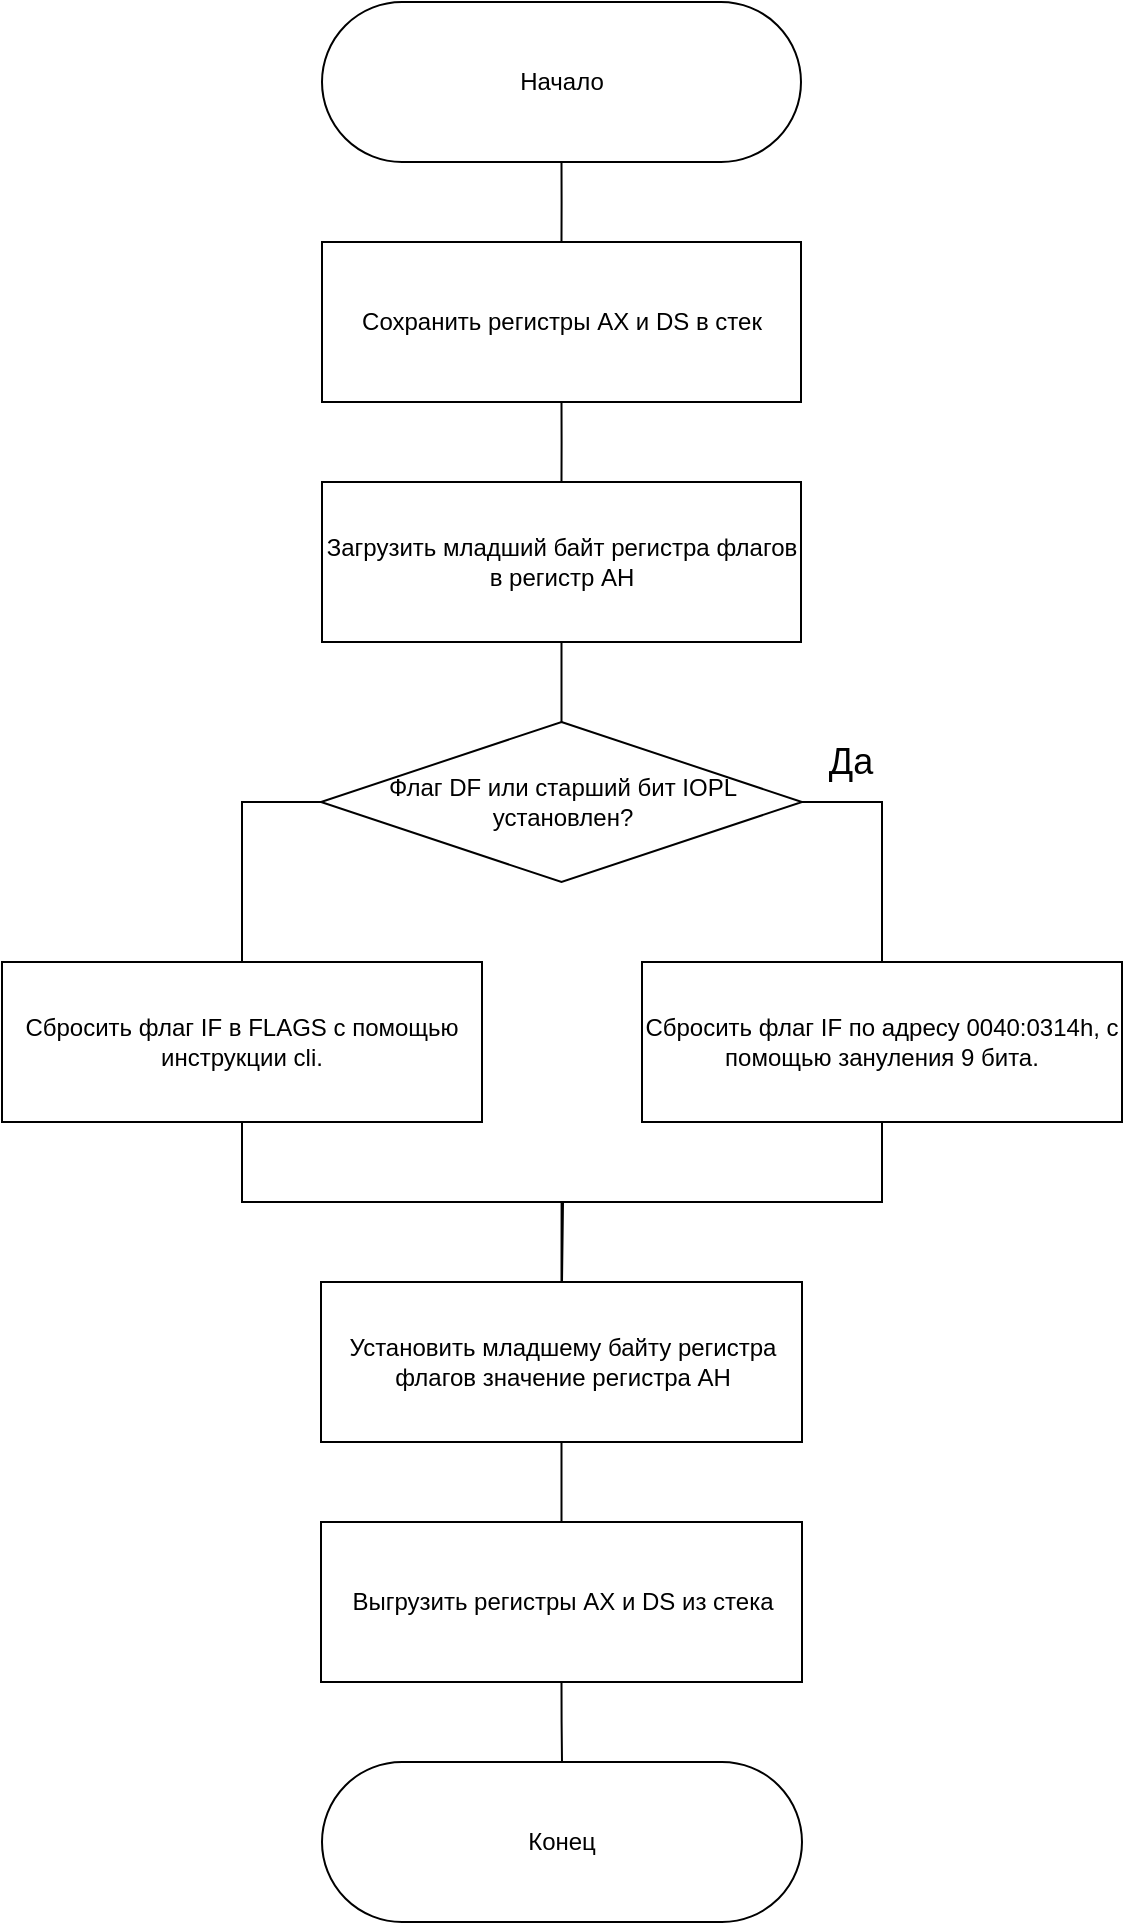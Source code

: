 <mxfile version="15.2.9" type="device" pages="4"><diagram id="9OYuYNbNstz695QazaEi" name="sub_1"><mxGraphModel dx="1609" dy="480" grid="1" gridSize="10" guides="1" tooltips="1" connect="1" arrows="1" fold="1" page="1" pageScale="1" pageWidth="827" pageHeight="1169" math="0" shadow="0"><root><mxCell id="0"/><mxCell id="1" parent="0"/><mxCell id="rHBvBb82TbLOS8bORTAL-12" style="edgeStyle=orthogonalEdgeStyle;rounded=0;orthogonalLoop=1;jettySize=auto;html=1;exitX=0.5;exitY=1;exitDx=0;exitDy=0;endArrow=none;endFill=0;" parent="1" source="rHBvBb82TbLOS8bORTAL-1" target="rHBvBb82TbLOS8bORTAL-2" edge="1"><mxGeometry relative="1" as="geometry"/></mxCell><mxCell id="rHBvBb82TbLOS8bORTAL-1" value="Начало" style="rounded=1;whiteSpace=wrap;html=1;arcSize=50;" parent="1" vertex="1"><mxGeometry x="-640" width="239.5" height="80" as="geometry"/></mxCell><mxCell id="rHBvBb82TbLOS8bORTAL-11" style="edgeStyle=orthogonalEdgeStyle;rounded=0;orthogonalLoop=1;jettySize=auto;html=1;exitX=0.5;exitY=1;exitDx=0;exitDy=0;endArrow=none;endFill=0;" parent="1" source="rHBvBb82TbLOS8bORTAL-2" target="rHBvBb82TbLOS8bORTAL-3" edge="1"><mxGeometry relative="1" as="geometry"/></mxCell><mxCell id="rHBvBb82TbLOS8bORTAL-2" value="Сохранить регистры АХ и DS в стек" style="rounded=0;whiteSpace=wrap;html=1;" parent="1" vertex="1"><mxGeometry x="-640" y="120" width="239.5" height="80" as="geometry"/></mxCell><mxCell id="rHBvBb82TbLOS8bORTAL-10" style="edgeStyle=orthogonalEdgeStyle;rounded=0;orthogonalLoop=1;jettySize=auto;html=1;exitX=0.5;exitY=1;exitDx=0;exitDy=0;entryX=0.5;entryY=0;entryDx=0;entryDy=0;endArrow=none;endFill=0;" parent="1" source="rHBvBb82TbLOS8bORTAL-3" target="rHBvBb82TbLOS8bORTAL-4" edge="1"><mxGeometry relative="1" as="geometry"/></mxCell><mxCell id="rHBvBb82TbLOS8bORTAL-3" value="Загрузить младший байт регистра флагов в регистр AH" style="rounded=0;whiteSpace=wrap;html=1;" parent="1" vertex="1"><mxGeometry x="-640" y="240" width="239.5" height="80" as="geometry"/></mxCell><mxCell id="rHBvBb82TbLOS8bORTAL-7" style="edgeStyle=orthogonalEdgeStyle;rounded=0;orthogonalLoop=1;jettySize=auto;html=1;exitX=1;exitY=0.5;exitDx=0;exitDy=0;endArrow=none;endFill=0;" parent="1" source="rHBvBb82TbLOS8bORTAL-4" target="rHBvBb82TbLOS8bORTAL-5" edge="1"><mxGeometry relative="1" as="geometry"/></mxCell><mxCell id="rHBvBb82TbLOS8bORTAL-9" style="edgeStyle=orthogonalEdgeStyle;rounded=0;orthogonalLoop=1;jettySize=auto;html=1;exitX=0;exitY=0.5;exitDx=0;exitDy=0;endArrow=none;endFill=0;" parent="1" source="rHBvBb82TbLOS8bORTAL-4" target="rHBvBb82TbLOS8bORTAL-6" edge="1"><mxGeometry relative="1" as="geometry"/></mxCell><mxCell id="rHBvBb82TbLOS8bORTAL-4" value="Флаг DF или старший бит IOPL установлен?" style="rhombus;whiteSpace=wrap;html=1;" parent="1" vertex="1"><mxGeometry x="-640.5" y="360" width="240.5" height="80" as="geometry"/></mxCell><mxCell id="FfLWWWYqzShx6WknrvDf-2" style="edgeStyle=orthogonalEdgeStyle;rounded=0;orthogonalLoop=1;jettySize=auto;html=1;exitX=0.5;exitY=1;exitDx=0;exitDy=0;endArrow=none;endFill=0;" parent="1" source="rHBvBb82TbLOS8bORTAL-5" edge="1"><mxGeometry relative="1" as="geometry"><mxPoint x="-520" y="640" as="targetPoint"/></mxGeometry></mxCell><mxCell id="rHBvBb82TbLOS8bORTAL-5" value="&lt;div&gt;Сбросить флаг IF по адресу 0040:0314h, с помощью зануления 9 бита.&lt;br&gt;&lt;/div&gt;" style="rounded=0;whiteSpace=wrap;html=1;" parent="1" vertex="1"><mxGeometry x="-480" y="480" width="240" height="80" as="geometry"/></mxCell><mxCell id="FfLWWWYqzShx6WknrvDf-1" style="edgeStyle=orthogonalEdgeStyle;rounded=0;orthogonalLoop=1;jettySize=auto;html=1;exitX=0.5;exitY=1;exitDx=0;exitDy=0;entryX=0.5;entryY=0;entryDx=0;entryDy=0;endArrow=none;endFill=0;" parent="1" source="rHBvBb82TbLOS8bORTAL-6" target="rHBvBb82TbLOS8bORTAL-13" edge="1"><mxGeometry relative="1" as="geometry"/></mxCell><mxCell id="rHBvBb82TbLOS8bORTAL-6" value="Сбросить флаг IF в FLAGS с помощью инструкции cli." style="rounded=0;whiteSpace=wrap;html=1;" parent="1" vertex="1"><mxGeometry x="-800" y="480" width="240" height="80" as="geometry"/></mxCell><mxCell id="rHBvBb82TbLOS8bORTAL-8" value="&lt;font style=&quot;font-size: 18px&quot;&gt;Да&lt;/font&gt;" style="text;html=1;align=center;verticalAlign=middle;resizable=0;points=[];autosize=1;" parent="1" vertex="1"><mxGeometry x="-396.5" y="370" width="40" height="20" as="geometry"/></mxCell><mxCell id="FfLWWWYqzShx6WknrvDf-3" style="edgeStyle=orthogonalEdgeStyle;rounded=0;orthogonalLoop=1;jettySize=auto;html=1;exitX=0.5;exitY=1;exitDx=0;exitDy=0;entryX=0.5;entryY=0;entryDx=0;entryDy=0;endArrow=none;endFill=0;" parent="1" source="rHBvBb82TbLOS8bORTAL-13" target="rHBvBb82TbLOS8bORTAL-16" edge="1"><mxGeometry relative="1" as="geometry"/></mxCell><mxCell id="rHBvBb82TbLOS8bORTAL-13" value="Установить младшему байту регистра флагов значение регистра AH" style="rounded=0;whiteSpace=wrap;html=1;" parent="1" vertex="1"><mxGeometry x="-640.5" y="640" width="240.5" height="80" as="geometry"/></mxCell><mxCell id="FfLWWWYqzShx6WknrvDf-5" style="edgeStyle=orthogonalEdgeStyle;rounded=0;orthogonalLoop=1;jettySize=auto;html=1;exitX=0.5;exitY=1;exitDx=0;exitDy=0;entryX=0.5;entryY=0;entryDx=0;entryDy=0;endArrow=none;endFill=0;" parent="1" source="rHBvBb82TbLOS8bORTAL-16" target="rHBvBb82TbLOS8bORTAL-24" edge="1"><mxGeometry relative="1" as="geometry"/></mxCell><mxCell id="rHBvBb82TbLOS8bORTAL-16" value="Выгрузить регистры AX и DS из стека" style="rounded=0;whiteSpace=wrap;html=1;" parent="1" vertex="1"><mxGeometry x="-640.5" y="760" width="240.5" height="80" as="geometry"/></mxCell><mxCell id="rHBvBb82TbLOS8bORTAL-24" value="Конец" style="rounded=1;whiteSpace=wrap;html=1;arcSize=50;" parent="1" vertex="1"><mxGeometry x="-640" y="880" width="240" height="80" as="geometry"/></mxCell></root></mxGraphModel></diagram><diagram id="SX0Qq1imN1KAoibZKOXa" name="int8h_1"><mxGraphModel dx="782" dy="480" grid="1" gridSize="10" guides="1" tooltips="1" connect="1" arrows="1" fold="1" page="1" pageScale="1" pageWidth="827" pageHeight="1169" math="0" shadow="0"><root><mxCell id="eEMbvdqE7RPkW90CBtaB-0"/><mxCell id="eEMbvdqE7RPkW90CBtaB-1" parent="eEMbvdqE7RPkW90CBtaB-0"/><mxCell id="EImRHvTrPUnVAWraqlit-0" style="edgeStyle=orthogonalEdgeStyle;rounded=0;orthogonalLoop=1;jettySize=auto;html=1;exitX=0.5;exitY=1;exitDx=0;exitDy=0;endArrow=none;endFill=0;" parent="eEMbvdqE7RPkW90CBtaB-1" source="EImRHvTrPUnVAWraqlit-1" target="EImRHvTrPUnVAWraqlit-3" edge="1"><mxGeometry relative="1" as="geometry"/></mxCell><mxCell id="EImRHvTrPUnVAWraqlit-1" value="Начало" style="rounded=1;whiteSpace=wrap;html=1;arcSize=50;" parent="eEMbvdqE7RPkW90CBtaB-1" vertex="1"><mxGeometry x="40" width="240" height="80" as="geometry"/></mxCell><mxCell id="EImRHvTrPUnVAWraqlit-2" style="edgeStyle=orthogonalEdgeStyle;rounded=0;orthogonalLoop=1;jettySize=auto;html=1;exitX=0.5;exitY=1;exitDx=0;exitDy=0;endArrow=none;endFill=0;" parent="eEMbvdqE7RPkW90CBtaB-1" source="EImRHvTrPUnVAWraqlit-3" target="EImRHvTrPUnVAWraqlit-5" edge="1"><mxGeometry relative="1" as="geometry"/></mxCell><mxCell id="EImRHvTrPUnVAWraqlit-3" value="Вызвать cопрограмму sub_1" style="shape=process;whiteSpace=wrap;html=1;backgroundOutline=1;" parent="eEMbvdqE7RPkW90CBtaB-1" vertex="1"><mxGeometry x="40" y="120" width="240" height="80" as="geometry"/></mxCell><mxCell id="EImRHvTrPUnVAWraqlit-4" style="edgeStyle=orthogonalEdgeStyle;rounded=0;orthogonalLoop=1;jettySize=auto;html=1;exitX=0.5;exitY=1;exitDx=0;exitDy=0;endArrow=none;endFill=0;" parent="eEMbvdqE7RPkW90CBtaB-1" source="EImRHvTrPUnVAWraqlit-5" target="EImRHvTrPUnVAWraqlit-7" edge="1"><mxGeometry relative="1" as="geometry"/></mxCell><mxCell id="EImRHvTrPUnVAWraqlit-5" value="Сохранить регистры AX, DX, DS, ES в стек" style="rounded=0;whiteSpace=wrap;html=1;" parent="eEMbvdqE7RPkW90CBtaB-1" vertex="1"><mxGeometry x="40" y="240" width="240" height="80" as="geometry"/></mxCell><mxCell id="EImRHvTrPUnVAWraqlit-6" style="edgeStyle=orthogonalEdgeStyle;rounded=0;orthogonalLoop=1;jettySize=auto;html=1;exitX=0.5;exitY=1;exitDx=0;exitDy=0;endArrow=none;endFill=0;" parent="eEMbvdqE7RPkW90CBtaB-1" source="EImRHvTrPUnVAWraqlit-7" target="EImRHvTrPUnVAWraqlit-10" edge="1"><mxGeometry relative="1" as="geometry"/></mxCell><mxCell id="EImRHvTrPUnVAWraqlit-7" value="Инкремент младшей части таймера" style="rounded=0;whiteSpace=wrap;html=1;" parent="eEMbvdqE7RPkW90CBtaB-1" vertex="1"><mxGeometry x="40" y="360" width="240" height="80" as="geometry"/></mxCell><mxCell id="EImRHvTrPUnVAWraqlit-8" style="edgeStyle=orthogonalEdgeStyle;rounded=0;orthogonalLoop=1;jettySize=auto;html=1;exitX=1;exitY=0.5;exitDx=0;exitDy=0;endArrow=blockThin;endFill=1;" parent="eEMbvdqE7RPkW90CBtaB-1" source="EImRHvTrPUnVAWraqlit-10" target="EImRHvTrPUnVAWraqlit-12" edge="1"><mxGeometry relative="1" as="geometry"/></mxCell><mxCell id="OXXyqv7KHiDBg69ZTh7E-0" style="edgeStyle=orthogonalEdgeStyle;rounded=0;orthogonalLoop=1;jettySize=auto;html=1;exitX=0;exitY=0.5;exitDx=0;exitDy=0;entryX=0.5;entryY=0;entryDx=0;entryDy=0;endArrow=none;endFill=0;" parent="eEMbvdqE7RPkW90CBtaB-1" source="EImRHvTrPUnVAWraqlit-10" target="755odleRXHrMGuFZXoce-0" edge="1"><mxGeometry relative="1" as="geometry"><Array as="points"><mxPoint x="20" y="520"/><mxPoint x="20" y="680"/><mxPoint x="160" y="680"/></Array></mxGeometry></mxCell><mxCell id="EImRHvTrPUnVAWraqlit-10" value="Младшая часть таймера равно нулю?" style="rhombus;whiteSpace=wrap;html=1;" parent="eEMbvdqE7RPkW90CBtaB-1" vertex="1"><mxGeometry x="40" y="480" width="240" height="80" as="geometry"/></mxCell><mxCell id="EcA5CCvKVutMpIK_qIAn-0" style="edgeStyle=orthogonalEdgeStyle;rounded=0;orthogonalLoop=1;jettySize=auto;html=1;exitX=0.5;exitY=1;exitDx=0;exitDy=0;entryX=0.5;entryY=0;entryDx=0;entryDy=0;endArrow=classic;endFill=1;" parent="eEMbvdqE7RPkW90CBtaB-1" source="EImRHvTrPUnVAWraqlit-12" target="755odleRXHrMGuFZXoce-0" edge="1"><mxGeometry relative="1" as="geometry"/></mxCell><mxCell id="EImRHvTrPUnVAWraqlit-12" value="Инкремент старшей части таймера" style="rounded=0;whiteSpace=wrap;html=1;" parent="eEMbvdqE7RPkW90CBtaB-1" vertex="1"><mxGeometry x="240" y="560" width="250" height="80" as="geometry"/></mxCell><mxCell id="EImRHvTrPUnVAWraqlit-13" value="&lt;font style=&quot;font-size: 14px&quot;&gt;Да&lt;/font&gt;" style="text;html=1;align=center;verticalAlign=middle;resizable=0;points=[];autosize=1;" parent="eEMbvdqE7RPkW90CBtaB-1" vertex="1"><mxGeometry x="310" y="490" width="30" height="20" as="geometry"/></mxCell><mxCell id="755odleRXHrMGuFZXoce-0" value="A" style="ellipse;whiteSpace=wrap;html=1;aspect=fixed;" parent="eEMbvdqE7RPkW90CBtaB-1" vertex="1"><mxGeometry x="120" y="720" width="80" height="80" as="geometry"/></mxCell></root></mxGraphModel></diagram><diagram id="GWSzZe8L62LwE61rM49h" name="int8h_2"><mxGraphModel dx="782" dy="-689" grid="1" gridSize="10" guides="1" tooltips="1" connect="1" arrows="1" fold="1" page="1" pageScale="1" pageWidth="827" pageHeight="1169" math="0" shadow="0"><root><mxCell id="l19KFjLy_YrDxMKvMXQu-0"/><mxCell id="l19KFjLy_YrDxMKvMXQu-1" parent="l19KFjLy_YrDxMKvMXQu-0"/><mxCell id="xg9t0HL43PI-N8ogfAQv-0" style="edgeStyle=orthogonalEdgeStyle;rounded=0;orthogonalLoop=1;jettySize=auto;html=1;exitX=0.5;exitY=1;exitDx=0;exitDy=0;entryX=0.5;entryY=0;entryDx=0;entryDy=0;endArrow=none;endFill=0;" parent="l19KFjLy_YrDxMKvMXQu-1" source="xg9t0HL43PI-N8ogfAQv-1" target="xg9t0HL43PI-N8ogfAQv-4" edge="1"><mxGeometry relative="1" as="geometry"/></mxCell><mxCell id="xg9t0HL43PI-N8ogfAQv-1" value="Декремент счетчика дисковода" style="rounded=0;whiteSpace=wrap;html=1;" parent="l19KFjLy_YrDxMKvMXQu-1" vertex="1"><mxGeometry x="80" y="1680" width="240" height="80" as="geometry"/></mxCell><mxCell id="xg9t0HL43PI-N8ogfAQv-2" style="edgeStyle=orthogonalEdgeStyle;rounded=0;orthogonalLoop=1;jettySize=auto;html=1;exitX=1;exitY=0.5;exitDx=0;exitDy=0;endArrow=blockThin;endFill=1;" parent="l19KFjLy_YrDxMKvMXQu-1" source="xg9t0HL43PI-N8ogfAQv-4" target="xg9t0HL43PI-N8ogfAQv-6" edge="1"><mxGeometry relative="1" as="geometry"/></mxCell><mxCell id="nozpvkq0BJMuMghqIsKj-0" style="edgeStyle=orthogonalEdgeStyle;rounded=0;orthogonalLoop=1;jettySize=auto;html=1;exitX=0;exitY=0.5;exitDx=0;exitDy=0;endArrow=none;endFill=0;" parent="l19KFjLy_YrDxMKvMXQu-1" source="xg9t0HL43PI-N8ogfAQv-4" target="SUBKWBTl7rVnGmINLPIN-12" edge="1"><mxGeometry relative="1" as="geometry"><Array as="points"><mxPoint x="55" y="1840"/><mxPoint x="55" y="2100"/><mxPoint x="200" y="2100"/></Array></mxGeometry></mxCell><mxCell id="xg9t0HL43PI-N8ogfAQv-4" value="&lt;div&gt;Значение счетчика дисковода&lt;/div&gt;&lt;div&gt;равно нулю?&lt;/div&gt;" style="rhombus;whiteSpace=wrap;html=1;" parent="l19KFjLy_YrDxMKvMXQu-1" vertex="1"><mxGeometry x="80" y="1800" width="240" height="80" as="geometry"/></mxCell><mxCell id="xg9t0HL43PI-N8ogfAQv-5" style="edgeStyle=orthogonalEdgeStyle;rounded=0;orthogonalLoop=1;jettySize=auto;html=1;exitX=0.5;exitY=1;exitDx=0;exitDy=0;endArrow=none;endFill=0;entryX=0.5;entryY=0;entryDx=0;entryDy=0;" parent="l19KFjLy_YrDxMKvMXQu-1" source="xg9t0HL43PI-N8ogfAQv-6" target="xg9t0HL43PI-N8ogfAQv-9" edge="1"><mxGeometry relative="1" as="geometry"><mxPoint x="410" y="2125" as="targetPoint"/></mxGeometry></mxCell><mxCell id="xg9t0HL43PI-N8ogfAQv-6" value="Установить флаг отключения моторчика дисковода" style="rounded=0;whiteSpace=wrap;html=1;" parent="l19KFjLy_YrDxMKvMXQu-1" vertex="1"><mxGeometry x="280" y="1880" width="240" height="80" as="geometry"/></mxCell><mxCell id="xg9t0HL43PI-N8ogfAQv-7" value="&lt;font style=&quot;font-size: 14px&quot;&gt;Да&lt;/font&gt;" style="text;html=1;align=center;verticalAlign=middle;resizable=0;points=[];autosize=1;" parent="l19KFjLy_YrDxMKvMXQu-1" vertex="1"><mxGeometry x="350" y="1790" width="30" height="20" as="geometry"/></mxCell><mxCell id="bEUWKW20EpPfK6tJESZ--2" style="edgeStyle=orthogonalEdgeStyle;rounded=0;orthogonalLoop=1;jettySize=auto;html=1;exitX=0.5;exitY=1;exitDx=0;exitDy=0;entryX=0.5;entryY=0;entryDx=0;entryDy=0;endArrow=none;endFill=0;" parent="l19KFjLy_YrDxMKvMXQu-1" source="xg9t0HL43PI-N8ogfAQv-9" target="SUBKWBTl7rVnGmINLPIN-12" edge="1"><mxGeometry relative="1" as="geometry"/></mxCell><mxCell id="xg9t0HL43PI-N8ogfAQv-9" value="Послать команду отключения моторчика дисковода (0Ch) в порт дисковода (3F2h)" style="rounded=0;whiteSpace=wrap;html=1;" parent="l19KFjLy_YrDxMKvMXQu-1" vertex="1"><mxGeometry x="280" y="2000" width="240" height="80" as="geometry"/></mxCell><mxCell id="xg9t0HL43PI-N8ogfAQv-29" value="A" style="ellipse;whiteSpace=wrap;html=1;aspect=fixed;" parent="l19KFjLy_YrDxMKvMXQu-1" vertex="1"><mxGeometry x="160" y="1200" width="80" height="80" as="geometry"/></mxCell><mxCell id="SUBKWBTl7rVnGmINLPIN-0" style="edgeStyle=orthogonalEdgeStyle;rounded=0;orthogonalLoop=1;jettySize=auto;html=1;exitX=1;exitY=0.5;exitDx=0;exitDy=0;endArrow=blockThin;endFill=1;entryX=0.5;entryY=0;entryDx=0;entryDy=0;" parent="l19KFjLy_YrDxMKvMXQu-1" source="SUBKWBTl7rVnGmINLPIN-2" target="SUBKWBTl7rVnGmINLPIN-5" edge="1"><mxGeometry relative="1" as="geometry"><mxPoint x="410" y="1410" as="targetPoint"/></mxGeometry></mxCell><mxCell id="nozpvkq0BJMuMghqIsKj-1" style="edgeStyle=orthogonalEdgeStyle;rounded=0;orthogonalLoop=1;jettySize=auto;html=1;exitX=0;exitY=0.5;exitDx=0;exitDy=0;entryX=0.5;entryY=0;entryDx=0;entryDy=0;endArrow=none;endFill=0;" parent="l19KFjLy_YrDxMKvMXQu-1" source="SUBKWBTl7rVnGmINLPIN-2" target="xg9t0HL43PI-N8ogfAQv-1" edge="1"><mxGeometry relative="1" as="geometry"><Array as="points"><mxPoint x="20" y="1360"/><mxPoint x="20" y="1640"/><mxPoint x="200" y="1640"/></Array></mxGeometry></mxCell><mxCell id="SUBKWBTl7rVnGmINLPIN-2" value="&lt;div&gt;Значение старшей части таймера&lt;/div&gt;&lt;div&gt;равно 24 и значение младшей части&lt;/div&gt;&lt;div&gt;равно 176?&lt;/div&gt;" style="rhombus;whiteSpace=wrap;html=1;" parent="l19KFjLy_YrDxMKvMXQu-1" vertex="1"><mxGeometry x="40" y="1320" width="320" height="80" as="geometry"/></mxCell><mxCell id="SUBKWBTl7rVnGmINLPIN-3" value="&lt;font style=&quot;font-size: 14px&quot;&gt;Да&lt;/font&gt;" style="text;html=1;align=center;verticalAlign=middle;resizable=0;points=[];autosize=1;" parent="l19KFjLy_YrDxMKvMXQu-1" vertex="1"><mxGeometry x="350" y="1330" width="30" height="20" as="geometry"/></mxCell><mxCell id="SUBKWBTl7rVnGmINLPIN-4" style="edgeStyle=orthogonalEdgeStyle;rounded=0;orthogonalLoop=1;jettySize=auto;html=1;exitX=0.5;exitY=1;exitDx=0;exitDy=0;endArrow=none;endFill=0;entryX=0.5;entryY=0;entryDx=0;entryDy=0;" parent="l19KFjLy_YrDxMKvMXQu-1" source="SUBKWBTl7rVnGmINLPIN-5" target="SUBKWBTl7rVnGmINLPIN-9" edge="1"><mxGeometry relative="1" as="geometry"><mxPoint x="410" y="1540" as="targetPoint"/></mxGeometry></mxCell><mxCell id="SUBKWBTl7rVnGmINLPIN-5" value="Занести значение 0 в старшую и младшую части таймера" style="rounded=0;whiteSpace=wrap;html=1;" parent="l19KFjLy_YrDxMKvMXQu-1" vertex="1"><mxGeometry x="280" y="1400" width="240" height="80" as="geometry"/></mxCell><mxCell id="bEUWKW20EpPfK6tJESZ--0" style="edgeStyle=orthogonalEdgeStyle;rounded=0;orthogonalLoop=1;jettySize=auto;html=1;exitX=0.5;exitY=1;exitDx=0;exitDy=0;entryX=0.5;entryY=0;entryDx=0;entryDy=0;endArrow=none;endFill=0;" parent="l19KFjLy_YrDxMKvMXQu-1" source="SUBKWBTl7rVnGmINLPIN-9" target="xg9t0HL43PI-N8ogfAQv-1" edge="1"><mxGeometry relative="1" as="geometry"/></mxCell><mxCell id="SUBKWBTl7rVnGmINLPIN-9" value="Установить флаг timer_rolled" style="rounded=0;whiteSpace=wrap;html=1;" parent="l19KFjLy_YrDxMKvMXQu-1" vertex="1"><mxGeometry x="280" y="1520" width="240" height="80" as="geometry"/></mxCell><mxCell id="SUBKWBTl7rVnGmINLPIN-11" style="rounded=0;orthogonalLoop=1;jettySize=auto;html=1;exitX=0.5;exitY=0;exitDx=0;exitDy=0;endArrow=none;endFill=0;" parent="l19KFjLy_YrDxMKvMXQu-1" source="SUBKWBTl7rVnGmINLPIN-2" target="xg9t0HL43PI-N8ogfAQv-29" edge="1"><mxGeometry relative="1" as="geometry"><mxPoint x="209.5" y="1290" as="targetPoint"/><mxPoint x="209.5" y="1320" as="sourcePoint"/></mxGeometry></mxCell><mxCell id="SUBKWBTl7rVnGmINLPIN-12" value="Б" style="ellipse;whiteSpace=wrap;html=1;aspect=fixed;" parent="l19KFjLy_YrDxMKvMXQu-1" vertex="1"><mxGeometry x="160" y="2120" width="80" height="80" as="geometry"/></mxCell></root></mxGraphModel></diagram><diagram id="si_-1swKSuzjwONyYP1k" name="int8h_3"><mxGraphModel dx="782" dy="-1858" grid="1" gridSize="10" guides="1" tooltips="1" connect="1" arrows="1" fold="1" page="1" pageScale="1" pageWidth="827" pageHeight="1169" math="0" shadow="0"><root><mxCell id="J7JC6NX07xMitVeGmTlh-0"/><mxCell id="J7JC6NX07xMitVeGmTlh-1" parent="J7JC6NX07xMitVeGmTlh-0"/><mxCell id="M4klkXn8UsmgjyZk-J-C-0" style="edgeStyle=orthogonalEdgeStyle;rounded=0;orthogonalLoop=1;jettySize=auto;html=1;exitX=1;exitY=0.5;exitDx=0;exitDy=0;endArrow=blockThin;endFill=1;entryX=0.5;entryY=0;entryDx=0;entryDy=0;" parent="J7JC6NX07xMitVeGmTlh-1" source="M4klkXn8UsmgjyZk-J-C-2" target="M4klkXn8UsmgjyZk-J-C-4" edge="1"><mxGeometry relative="1" as="geometry"/></mxCell><mxCell id="M4klkXn8UsmgjyZk-J-C-1" style="edgeStyle=orthogonalEdgeStyle;rounded=0;orthogonalLoop=1;jettySize=auto;html=1;exitX=0;exitY=0.5;exitDx=0;exitDy=0;endArrow=none;endFill=0;entryX=0.5;entryY=0;entryDx=0;entryDy=0;" parent="J7JC6NX07xMitVeGmTlh-1" source="M4klkXn8UsmgjyZk-J-C-2" target="M4klkXn8UsmgjyZk-J-C-20" edge="1"><mxGeometry relative="1" as="geometry"><mxPoint x="125" y="2578" as="targetPoint"/><Array as="points"><mxPoint x="120" y="2480"/></Array></mxGeometry></mxCell><mxCell id="M4klkXn8UsmgjyZk-J-C-19" style="edgeStyle=orthogonalEdgeStyle;rounded=0;orthogonalLoop=1;jettySize=auto;html=1;exitX=0.5;exitY=0;exitDx=0;exitDy=0;endArrow=none;endFill=0;" parent="J7JC6NX07xMitVeGmTlh-1" source="M4klkXn8UsmgjyZk-J-C-2" target="M4klkXn8UsmgjyZk-J-C-18" edge="1"><mxGeometry relative="1" as="geometry"/></mxCell><mxCell id="M4klkXn8UsmgjyZk-J-C-2" value="&lt;div&gt;Установлен 2 бит (PF) по &lt;br&gt;&lt;/div&gt;&lt;div&gt;адресу 0040:0314h?&lt;/div&gt;" style="rhombus;whiteSpace=wrap;html=1;" parent="J7JC6NX07xMitVeGmTlh-1" vertex="1"><mxGeometry x="200" y="2440" width="240" height="80" as="geometry"/></mxCell><mxCell id="J0J_0xIOmLEItVepe-kv-1" style="edgeStyle=orthogonalEdgeStyle;rounded=0;orthogonalLoop=1;jettySize=auto;html=1;exitX=0.5;exitY=1;exitDx=0;exitDy=0;endArrow=none;endFill=0;" parent="J7JC6NX07xMitVeGmTlh-1" source="M4klkXn8UsmgjyZk-J-C-4" edge="1"><mxGeometry relative="1" as="geometry"><mxPoint x="320" y="2720" as="targetPoint"/></mxGeometry></mxCell><mxCell id="M4klkXn8UsmgjyZk-J-C-4" value="Вызвать прерывание 1Ch" style="shape=process;whiteSpace=wrap;html=1;backgroundOutline=1;" parent="J7JC6NX07xMitVeGmTlh-1" vertex="1"><mxGeometry x="400" y="2558" width="240" height="80" as="geometry"/></mxCell><mxCell id="M4klkXn8UsmgjyZk-J-C-5" value="&lt;font style=&quot;font-size: 14px&quot;&gt;Да&lt;/font&gt;" style="text;html=1;align=center;verticalAlign=middle;resizable=0;points=[];autosize=1;" parent="J7JC6NX07xMitVeGmTlh-1" vertex="1"><mxGeometry x="460" y="2460" width="30" height="20" as="geometry"/></mxCell><mxCell id="M4klkXn8UsmgjyZk-J-C-11" style="edgeStyle=orthogonalEdgeStyle;rounded=0;orthogonalLoop=1;jettySize=auto;html=1;exitX=0.5;exitY=1;exitDx=0;exitDy=0;endArrow=none;endFill=0;" parent="J7JC6NX07xMitVeGmTlh-1" source="M4klkXn8UsmgjyZk-J-C-12" target="M4klkXn8UsmgjyZk-J-C-14" edge="1"><mxGeometry relative="1" as="geometry"/></mxCell><mxCell id="M4klkXn8UsmgjyZk-J-C-12" value="Вызвать содпрограмму sub_1" style="shape=process;whiteSpace=wrap;html=1;backgroundOutline=1;" parent="J7JC6NX07xMitVeGmTlh-1" vertex="1"><mxGeometry x="200" y="2720" width="240" height="80" as="geometry"/></mxCell><mxCell id="M4klkXn8UsmgjyZk-J-C-13" style="edgeStyle=orthogonalEdgeStyle;rounded=0;orthogonalLoop=1;jettySize=auto;html=1;exitX=0.5;exitY=1;exitDx=0;exitDy=0;endArrow=none;endFill=0;" parent="J7JC6NX07xMitVeGmTlh-1" source="M4klkXn8UsmgjyZk-J-C-14" target="M4klkXn8UsmgjyZk-J-C-16" edge="1"><mxGeometry relative="1" as="geometry"/></mxCell><mxCell id="M4klkXn8UsmgjyZk-J-C-14" value="Сбрость контроллер прерываний" style="rounded=0;whiteSpace=wrap;html=1;" parent="J7JC6NX07xMitVeGmTlh-1" vertex="1"><mxGeometry x="200" y="2840" width="240" height="80" as="geometry"/></mxCell><mxCell id="M4klkXn8UsmgjyZk-J-C-15" style="edgeStyle=orthogonalEdgeStyle;rounded=0;orthogonalLoop=1;jettySize=auto;html=1;exitX=0.5;exitY=1;exitDx=0;exitDy=0;endArrow=none;endFill=0;" parent="J7JC6NX07xMitVeGmTlh-1" source="M4klkXn8UsmgjyZk-J-C-16" target="M4klkXn8UsmgjyZk-J-C-17" edge="1"><mxGeometry relative="1" as="geometry"/></mxCell><mxCell id="M4klkXn8UsmgjyZk-J-C-16" value="Восстановить регистры  AX, DX, DS, ES из стека" style="rounded=0;whiteSpace=wrap;html=1;" parent="J7JC6NX07xMitVeGmTlh-1" vertex="1"><mxGeometry x="200" y="2960" width="240" height="80" as="geometry"/></mxCell><mxCell id="M4klkXn8UsmgjyZk-J-C-17" value="Конец" style="rounded=1;whiteSpace=wrap;html=1;arcSize=50;" parent="J7JC6NX07xMitVeGmTlh-1" vertex="1"><mxGeometry x="200" y="3080" width="240" height="80" as="geometry"/></mxCell><mxCell id="M4klkXn8UsmgjyZk-J-C-18" value="Б" style="ellipse;whiteSpace=wrap;html=1;aspect=fixed;" parent="J7JC6NX07xMitVeGmTlh-1" vertex="1"><mxGeometry x="280" y="2338" width="80" height="80" as="geometry"/></mxCell><mxCell id="J0J_0xIOmLEItVepe-kv-0" style="edgeStyle=orthogonalEdgeStyle;rounded=0;orthogonalLoop=1;jettySize=auto;html=1;exitX=0.5;exitY=1;exitDx=0;exitDy=0;entryX=0.5;entryY=0;entryDx=0;entryDy=0;endArrow=none;endFill=0;" parent="J7JC6NX07xMitVeGmTlh-1" source="M4klkXn8UsmgjyZk-J-C-20" target="M4klkXn8UsmgjyZk-J-C-12" edge="1"><mxGeometry relative="1" as="geometry"/></mxCell><mxCell id="M4klkXn8UsmgjyZk-J-C-20" value="Вызвать прерывание 1Ch по адресу в таблице векторов" style="shape=process;whiteSpace=wrap;html=1;backgroundOutline=1;" parent="J7JC6NX07xMitVeGmTlh-1" vertex="1"><mxGeometry y="2558" width="240" height="80" as="geometry"/></mxCell></root></mxGraphModel></diagram></mxfile>